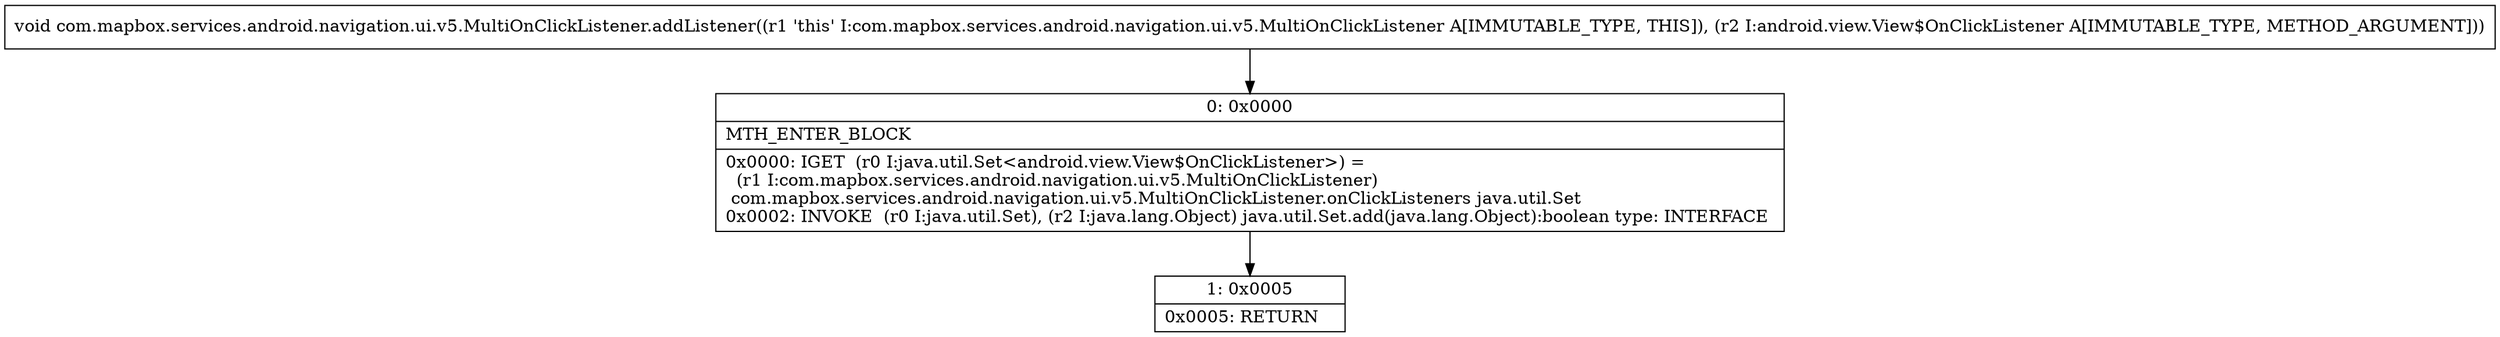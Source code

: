 digraph "CFG forcom.mapbox.services.android.navigation.ui.v5.MultiOnClickListener.addListener(Landroid\/view\/View$OnClickListener;)V" {
Node_0 [shape=record,label="{0\:\ 0x0000|MTH_ENTER_BLOCK\l|0x0000: IGET  (r0 I:java.util.Set\<android.view.View$OnClickListener\>) = \l  (r1 I:com.mapbox.services.android.navigation.ui.v5.MultiOnClickListener)\l com.mapbox.services.android.navigation.ui.v5.MultiOnClickListener.onClickListeners java.util.Set \l0x0002: INVOKE  (r0 I:java.util.Set), (r2 I:java.lang.Object) java.util.Set.add(java.lang.Object):boolean type: INTERFACE \l}"];
Node_1 [shape=record,label="{1\:\ 0x0005|0x0005: RETURN   \l}"];
MethodNode[shape=record,label="{void com.mapbox.services.android.navigation.ui.v5.MultiOnClickListener.addListener((r1 'this' I:com.mapbox.services.android.navigation.ui.v5.MultiOnClickListener A[IMMUTABLE_TYPE, THIS]), (r2 I:android.view.View$OnClickListener A[IMMUTABLE_TYPE, METHOD_ARGUMENT])) }"];
MethodNode -> Node_0;
Node_0 -> Node_1;
}

